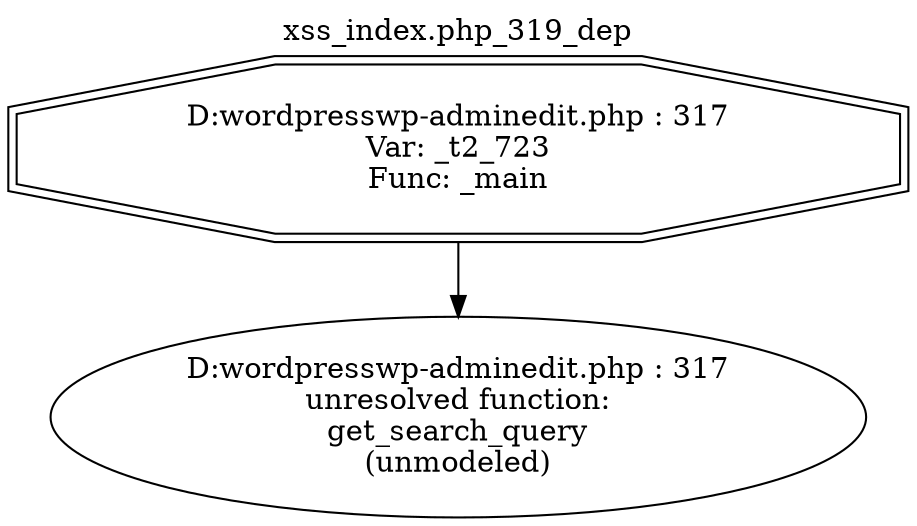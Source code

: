 digraph cfg {
  label="xss_index.php_319_dep";
  labelloc=t;
  n1 [shape=doubleoctagon, label="D:\wordpress\wp-admin\edit.php : 317\nVar: _t2_723\nFunc: _main\n"];
  n2 [shape=ellipse, label="D:\wordpress\wp-admin\edit.php : 317\nunresolved function:\nget_search_query\n(unmodeled)\n"];
  n1 -> n2;
}
